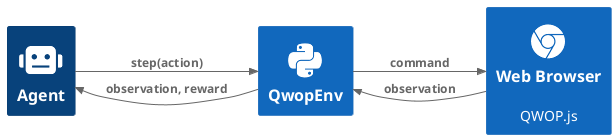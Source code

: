 ' =============================================================================
' Copyright 2023 Simeon Manolov <s.manolloff@gmail.com>.  All rights reserved.
'
' Licensed under the Apache License, Version 2.0 (the "License");
' you may not use this file except in compliance with the License.
' You may obtain a copy of the License at
'
'    http://www.apache.org/licenses/LICENSE-2.0
'
' Unless required by applicable law or agreed to in writing, software
' distributed under the License is distributed on an "AS IS" BASIS,
' WITHOUT WARRANTIES OR CONDITIONS OF ANY KIND, either express or implied.
' See the License for the specific language governing permissions and
' limitations under the License.
' =============================================================================

@startuml "Communication"

!include <C4/C4_Container>
!include <tupadr3/devicons/python>
!include <tupadr3/devicons/chrome>
!include <tupadr3/devicons/javascript>

HIDE_STEREOTYPE()
LAYOUT_LEFT_RIGHT()

Person(agent, "Agent", "", $sprite="robot")
System(env, "QwopEnv", "", $sprite="python")

System(browser, "Web Browser", "QWOP.js", $sprite="chrome")

Rel(agent, env, "step(action)")
Rel(env, browser, "command")
Rel(browser, env, "observation")
Rel(env, agent, "observation, reward")

@enduml
